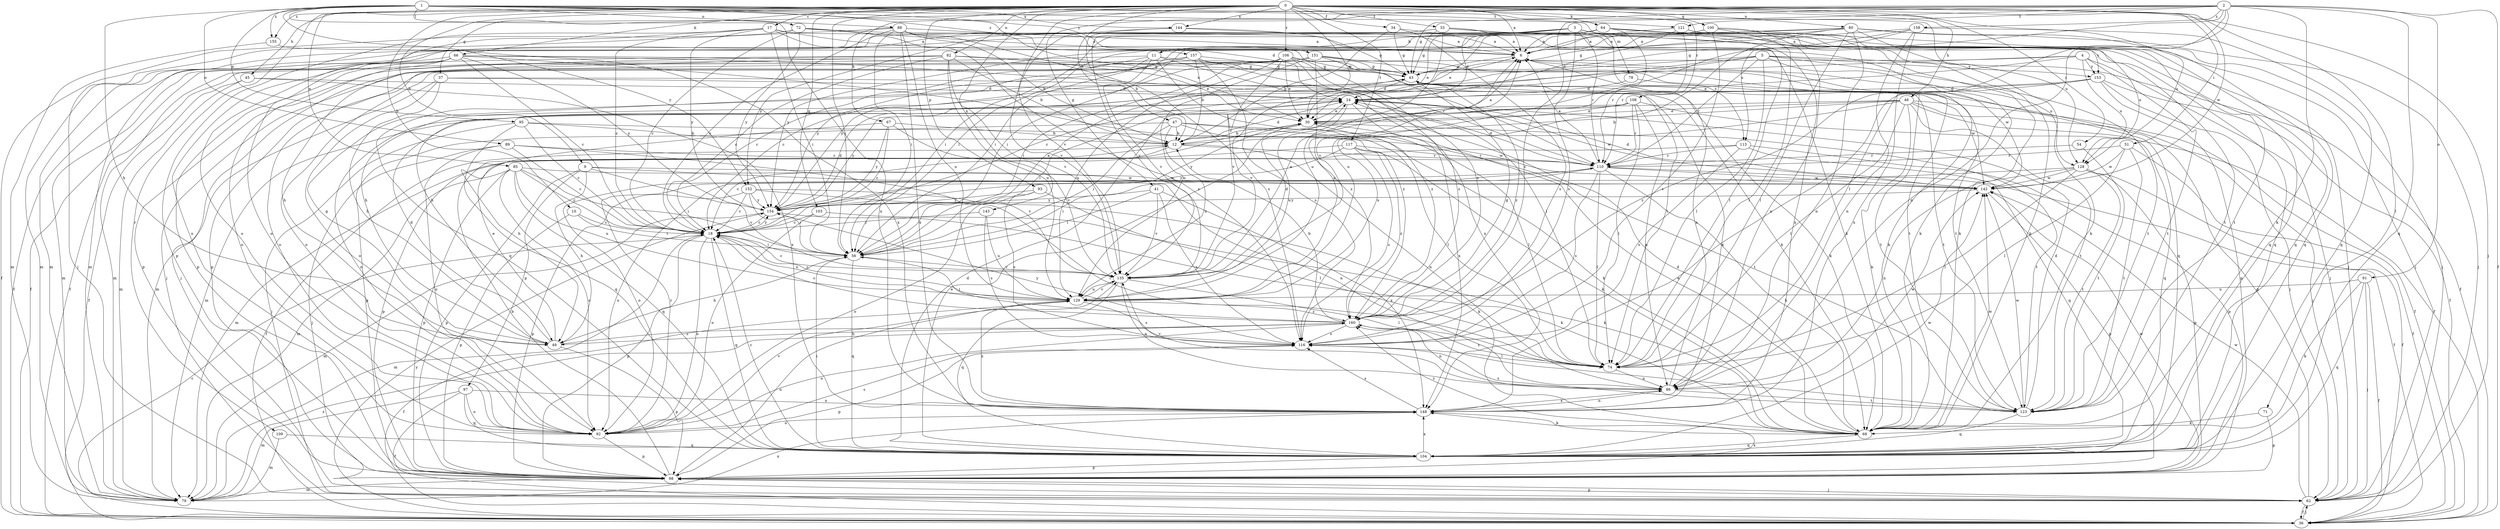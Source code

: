 strict digraph  {
0;
1;
2;
3;
4;
5;
6;
9;
10;
11;
12;
17;
18;
24;
30;
33;
34;
36;
37;
41;
43;
45;
46;
47;
49;
51;
54;
56;
62;
64;
66;
67;
68;
71;
72;
74;
78;
79;
80;
82;
85;
86;
88;
89;
91;
92;
93;
95;
97;
98;
100;
103;
104;
106;
108;
109;
110;
113;
116;
117;
121;
123;
128;
129;
135;
142;
143;
144;
148;
151;
152;
153;
154;
155;
157;
158;
160;
0 -> 6  [label=a];
0 -> 9  [label=b];
0 -> 10  [label=b];
0 -> 17  [label=c];
0 -> 30  [label=e];
0 -> 33  [label=f];
0 -> 34  [label=f];
0 -> 45  [label=h];
0 -> 46  [label=h];
0 -> 47  [label=h];
0 -> 51  [label=i];
0 -> 54  [label=i];
0 -> 56  [label=i];
0 -> 62  [label=j];
0 -> 64  [label=k];
0 -> 66  [label=k];
0 -> 71  [label=l];
0 -> 80  [label=n];
0 -> 82  [label=n];
0 -> 85  [label=n];
0 -> 93  [label=p];
0 -> 100  [label=q];
0 -> 103  [label=q];
0 -> 106  [label=r];
0 -> 108  [label=r];
0 -> 109  [label=r];
0 -> 117  [label=t];
0 -> 128  [label=u];
0 -> 135  [label=v];
0 -> 142  [label=w];
0 -> 143  [label=x];
0 -> 144  [label=x];
0 -> 155  [label=z];
1 -> 24  [label=d];
1 -> 49  [label=h];
1 -> 72  [label=l];
1 -> 78  [label=m];
1 -> 88  [label=o];
1 -> 89  [label=o];
1 -> 95  [label=p];
1 -> 121  [label=t];
1 -> 128  [label=u];
1 -> 144  [label=x];
1 -> 148  [label=x];
1 -> 151  [label=y];
1 -> 152  [label=y];
1 -> 155  [label=z];
1 -> 157  [label=z];
2 -> 36  [label=f];
2 -> 37  [label=g];
2 -> 41  [label=g];
2 -> 43  [label=g];
2 -> 67  [label=k];
2 -> 68  [label=k];
2 -> 74  [label=l];
2 -> 86  [label=n];
2 -> 91  [label=o];
2 -> 104  [label=q];
2 -> 113  [label=s];
2 -> 121  [label=t];
2 -> 158  [label=z];
2 -> 160  [label=z];
3 -> 11  [label=b];
3 -> 24  [label=d];
3 -> 30  [label=e];
3 -> 56  [label=i];
3 -> 62  [label=j];
3 -> 92  [label=o];
3 -> 104  [label=q];
3 -> 110  [label=r];
3 -> 113  [label=s];
3 -> 116  [label=s];
3 -> 128  [label=u];
3 -> 152  [label=y];
3 -> 153  [label=y];
4 -> 30  [label=e];
4 -> 49  [label=h];
4 -> 62  [label=j];
4 -> 92  [label=o];
4 -> 123  [label=t];
4 -> 128  [label=u];
4 -> 153  [label=y];
5 -> 18  [label=c];
5 -> 36  [label=f];
5 -> 49  [label=h];
5 -> 74  [label=l];
5 -> 110  [label=r];
5 -> 123  [label=t];
5 -> 128  [label=u];
5 -> 153  [label=y];
5 -> 154  [label=y];
6 -> 43  [label=g];
6 -> 68  [label=k];
6 -> 104  [label=q];
9 -> 49  [label=h];
9 -> 86  [label=n];
9 -> 97  [label=p];
9 -> 98  [label=p];
9 -> 135  [label=v];
9 -> 142  [label=w];
10 -> 18  [label=c];
10 -> 56  [label=i];
10 -> 98  [label=p];
11 -> 18  [label=c];
11 -> 43  [label=g];
11 -> 79  [label=m];
11 -> 135  [label=v];
11 -> 148  [label=x];
11 -> 154  [label=y];
11 -> 160  [label=z];
12 -> 6  [label=a];
12 -> 18  [label=c];
12 -> 24  [label=d];
12 -> 36  [label=f];
12 -> 86  [label=n];
12 -> 110  [label=r];
17 -> 6  [label=a];
17 -> 18  [label=c];
17 -> 56  [label=i];
17 -> 68  [label=k];
17 -> 92  [label=o];
17 -> 98  [label=p];
17 -> 154  [label=y];
17 -> 160  [label=z];
18 -> 56  [label=i];
18 -> 79  [label=m];
18 -> 92  [label=o];
18 -> 98  [label=p];
18 -> 104  [label=q];
18 -> 129  [label=u];
18 -> 154  [label=y];
24 -> 30  [label=e];
24 -> 56  [label=i];
24 -> 129  [label=u];
24 -> 142  [label=w];
24 -> 148  [label=x];
30 -> 12  [label=b];
30 -> 74  [label=l];
30 -> 123  [label=t];
30 -> 154  [label=y];
33 -> 6  [label=a];
33 -> 43  [label=g];
33 -> 74  [label=l];
33 -> 79  [label=m];
33 -> 104  [label=q];
33 -> 123  [label=t];
33 -> 129  [label=u];
33 -> 135  [label=v];
34 -> 6  [label=a];
34 -> 12  [label=b];
34 -> 43  [label=g];
34 -> 116  [label=s];
36 -> 18  [label=c];
36 -> 62  [label=j];
36 -> 154  [label=y];
37 -> 24  [label=d];
37 -> 49  [label=h];
37 -> 79  [label=m];
37 -> 92  [label=o];
37 -> 148  [label=x];
41 -> 56  [label=i];
41 -> 116  [label=s];
41 -> 135  [label=v];
41 -> 148  [label=x];
41 -> 154  [label=y];
43 -> 24  [label=d];
43 -> 68  [label=k];
43 -> 123  [label=t];
43 -> 135  [label=v];
43 -> 142  [label=w];
43 -> 160  [label=z];
45 -> 24  [label=d];
45 -> 36  [label=f];
45 -> 79  [label=m];
45 -> 148  [label=x];
46 -> 12  [label=b];
46 -> 30  [label=e];
46 -> 36  [label=f];
46 -> 62  [label=j];
46 -> 68  [label=k];
46 -> 74  [label=l];
46 -> 79  [label=m];
46 -> 104  [label=q];
46 -> 123  [label=t];
46 -> 129  [label=u];
47 -> 12  [label=b];
47 -> 56  [label=i];
47 -> 68  [label=k];
47 -> 74  [label=l];
47 -> 98  [label=p];
47 -> 123  [label=t];
47 -> 129  [label=u];
49 -> 24  [label=d];
49 -> 30  [label=e];
49 -> 43  [label=g];
49 -> 98  [label=p];
49 -> 160  [label=z];
51 -> 36  [label=f];
51 -> 74  [label=l];
51 -> 110  [label=r];
51 -> 123  [label=t];
51 -> 142  [label=w];
54 -> 110  [label=r];
54 -> 123  [label=t];
56 -> 6  [label=a];
56 -> 49  [label=h];
56 -> 104  [label=q];
56 -> 135  [label=v];
62 -> 36  [label=f];
62 -> 43  [label=g];
62 -> 98  [label=p];
62 -> 142  [label=w];
64 -> 6  [label=a];
64 -> 30  [label=e];
64 -> 56  [label=i];
64 -> 62  [label=j];
64 -> 68  [label=k];
64 -> 79  [label=m];
64 -> 104  [label=q];
64 -> 110  [label=r];
64 -> 148  [label=x];
64 -> 154  [label=y];
66 -> 18  [label=c];
66 -> 36  [label=f];
66 -> 43  [label=g];
66 -> 74  [label=l];
66 -> 79  [label=m];
66 -> 92  [label=o];
66 -> 98  [label=p];
66 -> 154  [label=y];
66 -> 160  [label=z];
67 -> 12  [label=b];
67 -> 18  [label=c];
67 -> 49  [label=h];
67 -> 135  [label=v];
67 -> 154  [label=y];
68 -> 24  [label=d];
68 -> 30  [label=e];
68 -> 104  [label=q];
68 -> 142  [label=w];
68 -> 160  [label=z];
71 -> 68  [label=k];
71 -> 98  [label=p];
72 -> 6  [label=a];
72 -> 18  [label=c];
72 -> 36  [label=f];
72 -> 68  [label=k];
72 -> 116  [label=s];
72 -> 154  [label=y];
74 -> 86  [label=n];
74 -> 160  [label=z];
78 -> 24  [label=d];
78 -> 123  [label=t];
79 -> 148  [label=x];
79 -> 160  [label=z];
80 -> 6  [label=a];
80 -> 43  [label=g];
80 -> 56  [label=i];
80 -> 62  [label=j];
80 -> 68  [label=k];
80 -> 74  [label=l];
80 -> 79  [label=m];
80 -> 86  [label=n];
80 -> 104  [label=q];
80 -> 129  [label=u];
82 -> 12  [label=b];
82 -> 18  [label=c];
82 -> 30  [label=e];
82 -> 36  [label=f];
82 -> 43  [label=g];
82 -> 49  [label=h];
82 -> 98  [label=p];
82 -> 129  [label=u];
82 -> 135  [label=v];
85 -> 18  [label=c];
85 -> 56  [label=i];
85 -> 79  [label=m];
85 -> 92  [label=o];
85 -> 98  [label=p];
85 -> 104  [label=q];
85 -> 129  [label=u];
85 -> 142  [label=w];
86 -> 6  [label=a];
86 -> 123  [label=t];
86 -> 135  [label=v];
86 -> 142  [label=w];
86 -> 148  [label=x];
88 -> 6  [label=a];
88 -> 12  [label=b];
88 -> 18  [label=c];
88 -> 30  [label=e];
88 -> 56  [label=i];
88 -> 62  [label=j];
88 -> 92  [label=o];
88 -> 116  [label=s];
88 -> 129  [label=u];
88 -> 148  [label=x];
89 -> 18  [label=c];
89 -> 62  [label=j];
89 -> 92  [label=o];
89 -> 110  [label=r];
89 -> 135  [label=v];
91 -> 36  [label=f];
91 -> 62  [label=j];
91 -> 68  [label=k];
91 -> 104  [label=q];
91 -> 129  [label=u];
92 -> 98  [label=p];
92 -> 110  [label=r];
92 -> 116  [label=s];
92 -> 135  [label=v];
93 -> 74  [label=l];
93 -> 92  [label=o];
93 -> 116  [label=s];
93 -> 154  [label=y];
95 -> 12  [label=b];
95 -> 18  [label=c];
95 -> 62  [label=j];
95 -> 104  [label=q];
95 -> 142  [label=w];
97 -> 36  [label=f];
97 -> 79  [label=m];
97 -> 92  [label=o];
97 -> 104  [label=q];
97 -> 148  [label=x];
98 -> 12  [label=b];
98 -> 62  [label=j];
98 -> 79  [label=m];
98 -> 129  [label=u];
98 -> 142  [label=w];
98 -> 148  [label=x];
100 -> 6  [label=a];
100 -> 56  [label=i];
100 -> 62  [label=j];
100 -> 74  [label=l];
100 -> 86  [label=n];
100 -> 116  [label=s];
103 -> 18  [label=c];
103 -> 68  [label=k];
103 -> 92  [label=o];
104 -> 18  [label=c];
104 -> 24  [label=d];
104 -> 30  [label=e];
104 -> 56  [label=i];
104 -> 98  [label=p];
104 -> 142  [label=w];
104 -> 148  [label=x];
106 -> 30  [label=e];
106 -> 43  [label=g];
106 -> 56  [label=i];
106 -> 92  [label=o];
106 -> 110  [label=r];
106 -> 123  [label=t];
106 -> 129  [label=u];
106 -> 135  [label=v];
106 -> 160  [label=z];
108 -> 30  [label=e];
108 -> 36  [label=f];
108 -> 74  [label=l];
108 -> 86  [label=n];
108 -> 92  [label=o];
108 -> 110  [label=r];
108 -> 154  [label=y];
109 -> 79  [label=m];
109 -> 104  [label=q];
110 -> 6  [label=a];
110 -> 24  [label=d];
110 -> 36  [label=f];
110 -> 56  [label=i];
110 -> 68  [label=k];
110 -> 74  [label=l];
110 -> 92  [label=o];
110 -> 116  [label=s];
110 -> 142  [label=w];
113 -> 79  [label=m];
113 -> 98  [label=p];
113 -> 104  [label=q];
113 -> 110  [label=r];
113 -> 116  [label=s];
116 -> 74  [label=l];
116 -> 98  [label=p];
116 -> 154  [label=y];
117 -> 68  [label=k];
117 -> 98  [label=p];
117 -> 110  [label=r];
117 -> 116  [label=s];
117 -> 154  [label=y];
117 -> 160  [label=z];
121 -> 6  [label=a];
121 -> 24  [label=d];
121 -> 68  [label=k];
121 -> 110  [label=r];
121 -> 123  [label=t];
123 -> 24  [label=d];
123 -> 104  [label=q];
123 -> 116  [label=s];
123 -> 142  [label=w];
123 -> 160  [label=z];
128 -> 36  [label=f];
128 -> 74  [label=l];
128 -> 86  [label=n];
128 -> 92  [label=o];
128 -> 98  [label=p];
128 -> 123  [label=t];
128 -> 142  [label=w];
129 -> 6  [label=a];
129 -> 18  [label=c];
129 -> 36  [label=f];
129 -> 116  [label=s];
129 -> 135  [label=v];
129 -> 148  [label=x];
129 -> 160  [label=z];
135 -> 6  [label=a];
135 -> 18  [label=c];
135 -> 24  [label=d];
135 -> 74  [label=l];
135 -> 86  [label=n];
135 -> 104  [label=q];
135 -> 129  [label=u];
142 -> 24  [label=d];
142 -> 98  [label=p];
142 -> 154  [label=y];
143 -> 18  [label=c];
143 -> 116  [label=s];
143 -> 129  [label=u];
144 -> 6  [label=a];
144 -> 12  [label=b];
144 -> 43  [label=g];
144 -> 135  [label=v];
148 -> 68  [label=k];
148 -> 86  [label=n];
148 -> 92  [label=o];
148 -> 116  [label=s];
151 -> 18  [label=c];
151 -> 43  [label=g];
151 -> 62  [label=j];
151 -> 98  [label=p];
151 -> 110  [label=r];
151 -> 123  [label=t];
151 -> 129  [label=u];
151 -> 142  [label=w];
151 -> 160  [label=z];
152 -> 18  [label=c];
152 -> 56  [label=i];
152 -> 68  [label=k];
152 -> 74  [label=l];
152 -> 98  [label=p];
152 -> 154  [label=y];
153 -> 24  [label=d];
153 -> 36  [label=f];
153 -> 62  [label=j];
153 -> 98  [label=p];
153 -> 148  [label=x];
153 -> 160  [label=z];
154 -> 18  [label=c];
154 -> 24  [label=d];
154 -> 68  [label=k];
154 -> 79  [label=m];
155 -> 79  [label=m];
155 -> 148  [label=x];
157 -> 12  [label=b];
157 -> 36  [label=f];
157 -> 43  [label=g];
157 -> 62  [label=j];
157 -> 68  [label=k];
157 -> 74  [label=l];
157 -> 104  [label=q];
157 -> 116  [label=s];
158 -> 6  [label=a];
158 -> 43  [label=g];
158 -> 86  [label=n];
158 -> 104  [label=q];
158 -> 135  [label=v];
158 -> 148  [label=x];
160 -> 12  [label=b];
160 -> 18  [label=c];
160 -> 43  [label=g];
160 -> 49  [label=h];
160 -> 56  [label=i];
160 -> 86  [label=n];
160 -> 92  [label=o];
160 -> 116  [label=s];
}
